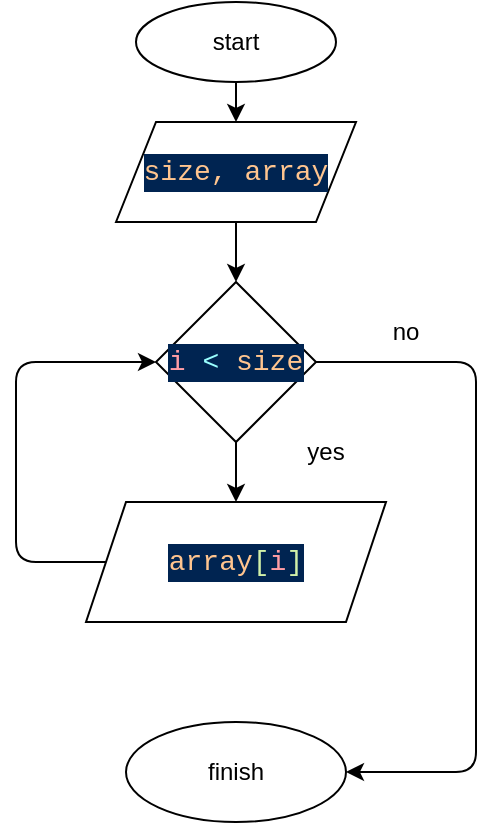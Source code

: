 <mxfile>
    <diagram id="5L41DF5r8HQWxpk9WPin" name="Страница 1">
        <mxGraphModel dx="651" dy="428" grid="1" gridSize="10" guides="1" tooltips="1" connect="1" arrows="1" fold="1" page="1" pageScale="1" pageWidth="827" pageHeight="1169" math="0" shadow="0">
            <root>
                <mxCell id="0"/>
                <mxCell id="1" parent="0"/>
                <mxCell id="2" value="" style="edgeStyle=none;html=1;" edge="1" parent="1" source="3" target="5">
                    <mxGeometry relative="1" as="geometry"/>
                </mxCell>
                <mxCell id="3" value="start" style="ellipse;whiteSpace=wrap;html=1;" vertex="1" parent="1">
                    <mxGeometry x="230" y="10" width="100" height="40" as="geometry"/>
                </mxCell>
                <mxCell id="4" value="" style="edgeStyle=none;html=1;" edge="1" parent="1" source="5">
                    <mxGeometry relative="1" as="geometry">
                        <mxPoint x="280" y="150" as="targetPoint"/>
                    </mxGeometry>
                </mxCell>
                <mxCell id="5" value="&lt;div style=&quot;color: rgb(255, 255, 255); background-color: rgb(0, 36, 81); font-family: Consolas, &amp;quot;Courier New&amp;quot;, monospace; font-size: 14px; line-height: 19px;&quot;&gt;&lt;span style=&quot;color: rgb(255, 197, 143);&quot;&gt;size,&amp;nbsp;&lt;/span&gt;&lt;span style=&quot;color: #ffc58f;&quot;&gt;array&lt;/span&gt;&lt;/div&gt;" style="shape=parallelogram;perimeter=parallelogramPerimeter;whiteSpace=wrap;html=1;fixedSize=1;" vertex="1" parent="1">
                    <mxGeometry x="220" y="70" width="120" height="50" as="geometry"/>
                </mxCell>
                <mxCell id="18" value="" style="edgeStyle=none;html=1;" edge="1" parent="1" source="9" target="14">
                    <mxGeometry relative="1" as="geometry"/>
                </mxCell>
                <mxCell id="9" value="&lt;div style=&quot;color: rgb(255, 255, 255); background-color: rgb(0, 36, 81); font-family: Consolas, &amp;quot;Courier New&amp;quot;, monospace; font-size: 14px; line-height: 19px;&quot;&gt;&lt;span style=&quot;color: #ff9da4;&quot;&gt;i&lt;/span&gt; &lt;span style=&quot;color: #99ffff;&quot;&gt;&amp;lt;&lt;/span&gt; &lt;span style=&quot;color: #ffc58f;&quot;&gt;size&lt;/span&gt;&lt;/div&gt;" style="rhombus;whiteSpace=wrap;html=1;" vertex="1" parent="1">
                    <mxGeometry x="240" y="150" width="80" height="80" as="geometry"/>
                </mxCell>
                <mxCell id="14" value="&lt;div style=&quot;color: rgb(255, 255, 255); background-color: rgb(0, 36, 81); font-family: Consolas, &amp;quot;Courier New&amp;quot;, monospace; font-size: 14px; line-height: 19px;&quot;&gt;&lt;div style=&quot;line-height: 19px;&quot;&gt;&lt;span style=&quot;color: #ffc58f;&quot;&gt;array&lt;/span&gt;&lt;span style=&quot;color: #d1f1a9;&quot;&gt;[&lt;/span&gt;&lt;span style=&quot;color: #ff9da4;&quot;&gt;i&lt;/span&gt;&lt;span style=&quot;color: #d1f1a9;&quot;&gt;]&lt;/span&gt;&lt;/div&gt;&lt;/div&gt;" style="shape=parallelogram;perimeter=parallelogramPerimeter;whiteSpace=wrap;html=1;fixedSize=1;" vertex="1" parent="1">
                    <mxGeometry x="205" y="260" width="150" height="60" as="geometry"/>
                </mxCell>
                <mxCell id="15" value="finish" style="ellipse;whiteSpace=wrap;html=1;" vertex="1" parent="1">
                    <mxGeometry x="225" y="370" width="110" height="50" as="geometry"/>
                </mxCell>
                <mxCell id="19" value="yes" style="text;html=1;strokeColor=none;fillColor=none;align=center;verticalAlign=middle;whiteSpace=wrap;rounded=0;" vertex="1" parent="1">
                    <mxGeometry x="295" y="220" width="60" height="30" as="geometry"/>
                </mxCell>
                <mxCell id="20" value="" style="endArrow=classic;html=1;exitX=1;exitY=0.5;exitDx=0;exitDy=0;entryX=1;entryY=0.5;entryDx=0;entryDy=0;" edge="1" parent="1" source="9" target="15">
                    <mxGeometry width="50" height="50" relative="1" as="geometry">
                        <mxPoint x="230" y="220" as="sourcePoint"/>
                        <mxPoint x="280" y="170" as="targetPoint"/>
                        <Array as="points">
                            <mxPoint x="400" y="190"/>
                            <mxPoint x="400" y="395"/>
                        </Array>
                    </mxGeometry>
                </mxCell>
                <mxCell id="21" value="" style="endArrow=classic;html=1;exitX=0;exitY=0.5;exitDx=0;exitDy=0;entryX=0;entryY=0.5;entryDx=0;entryDy=0;" edge="1" parent="1" source="14" target="9">
                    <mxGeometry width="50" height="50" relative="1" as="geometry">
                        <mxPoint x="230" y="220" as="sourcePoint"/>
                        <mxPoint x="280" y="170" as="targetPoint"/>
                        <Array as="points">
                            <mxPoint x="170" y="290"/>
                            <mxPoint x="170" y="190"/>
                        </Array>
                    </mxGeometry>
                </mxCell>
                <mxCell id="22" value="no" style="text;html=1;strokeColor=none;fillColor=none;align=center;verticalAlign=middle;whiteSpace=wrap;rounded=0;" vertex="1" parent="1">
                    <mxGeometry x="335" y="160" width="60" height="30" as="geometry"/>
                </mxCell>
            </root>
        </mxGraphModel>
    </diagram>
</mxfile>